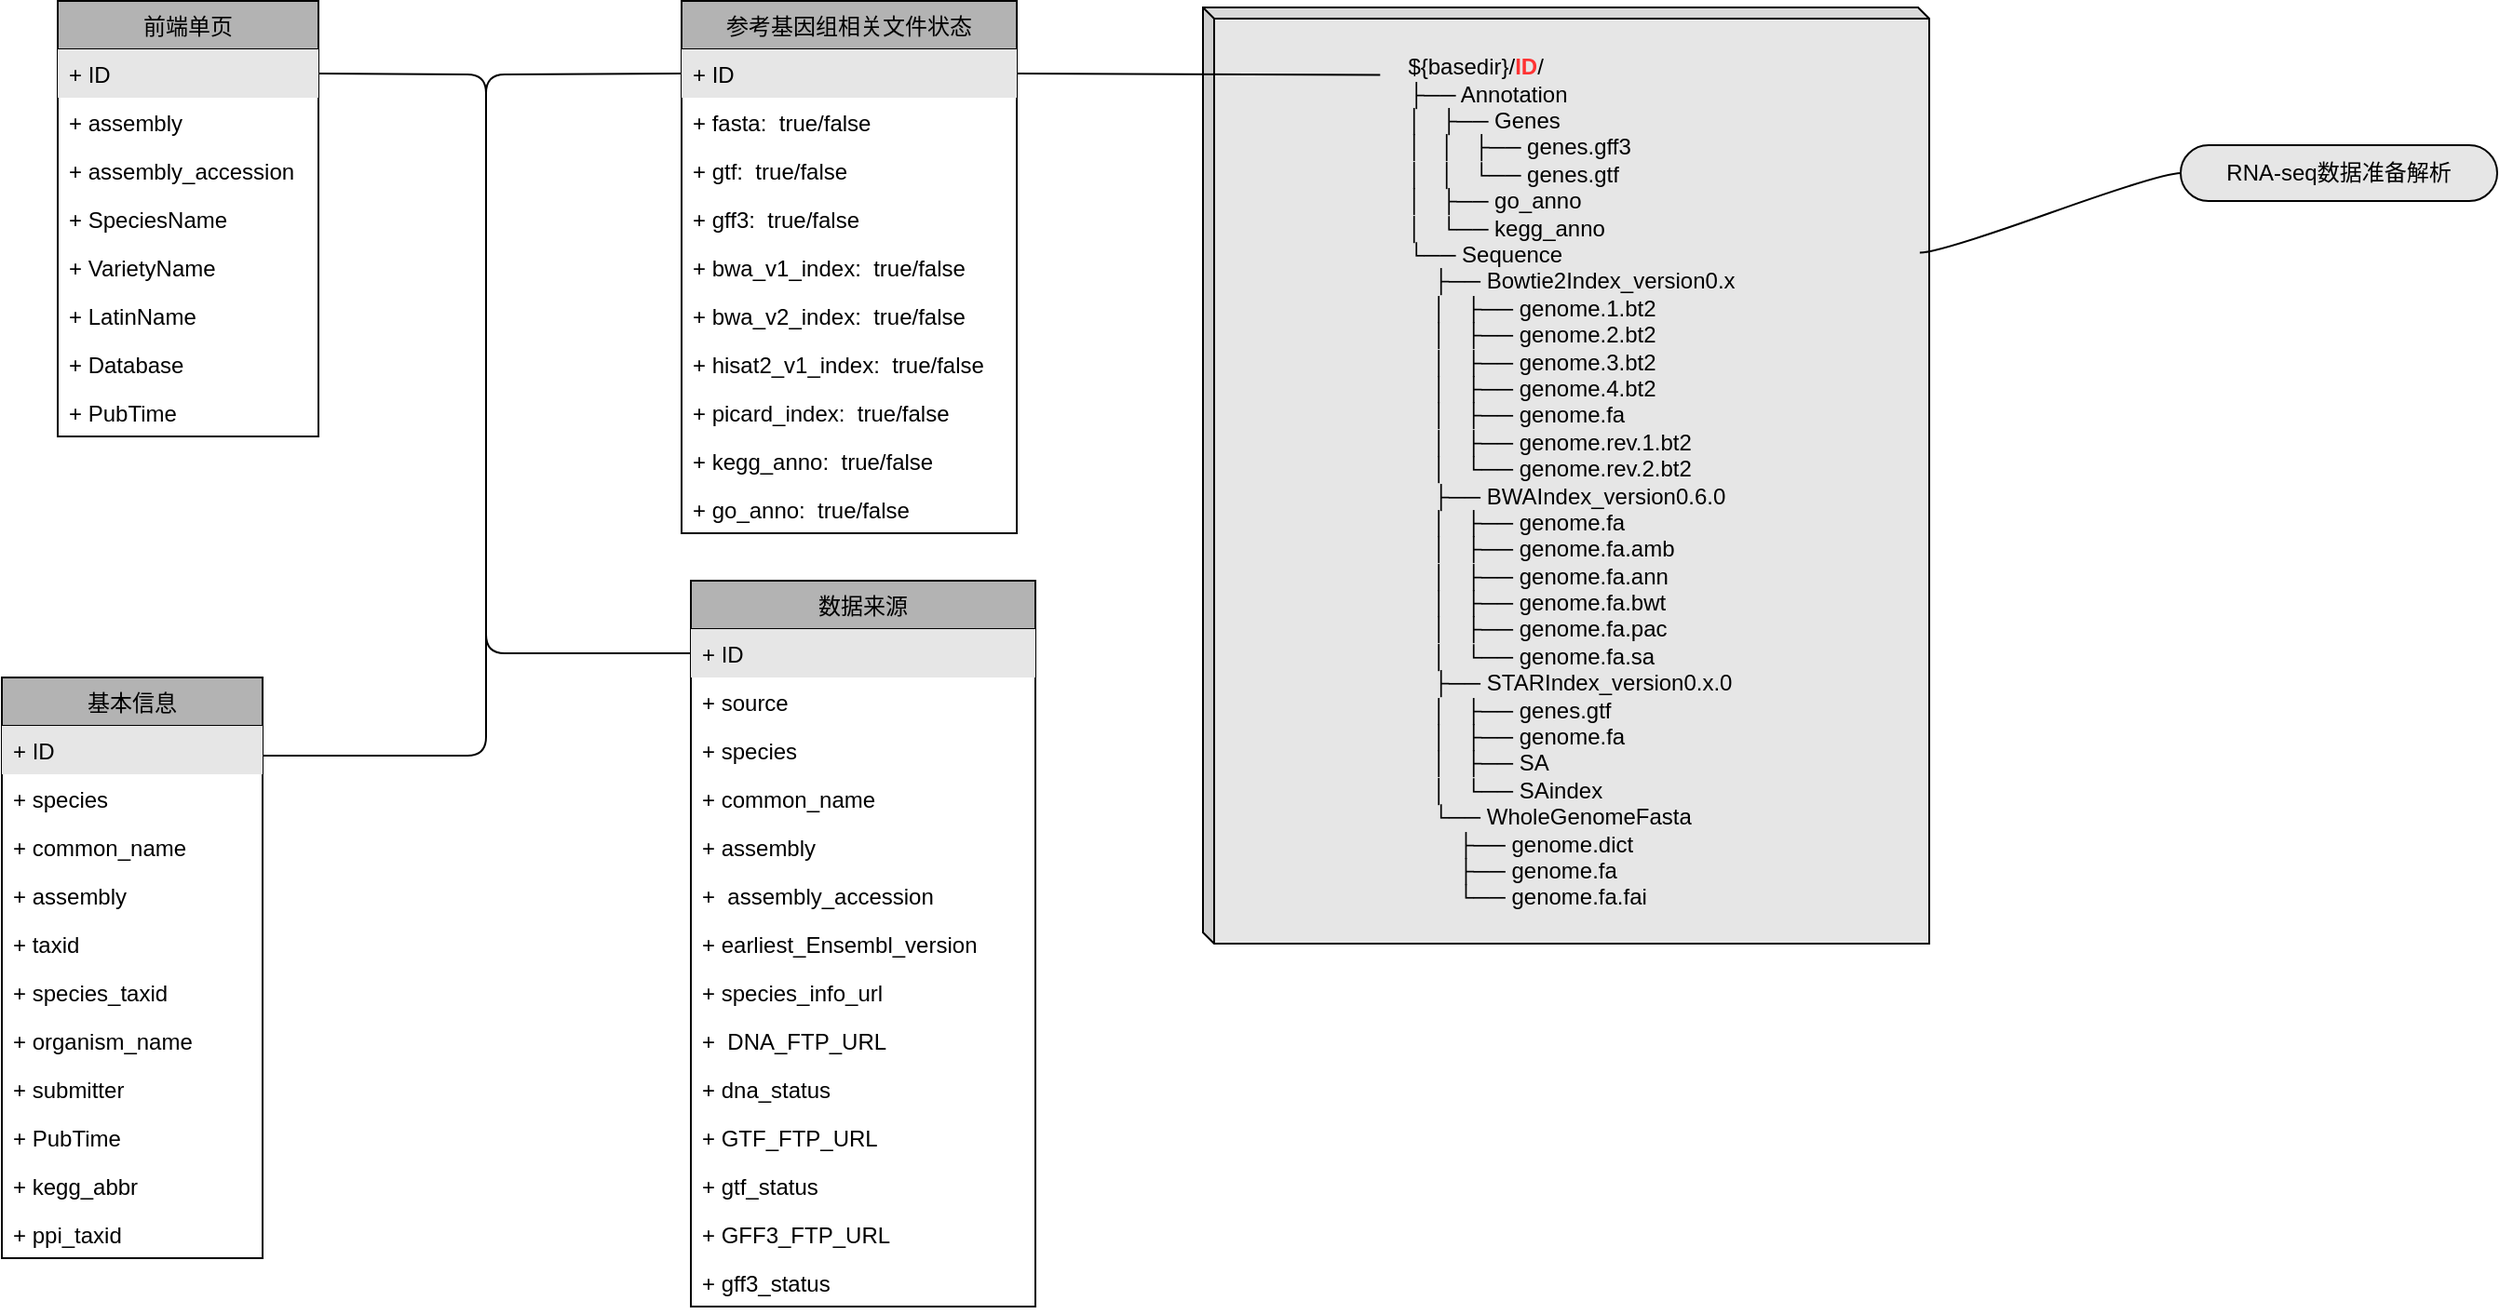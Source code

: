 <mxfile version="10.6.0" type="github"><diagram name="Page-1" id="e7e014a7-5840-1c2e-5031-d8a46d1fe8dd"><mxGraphModel dx="1394" dy="744" grid="1" gridSize="10" guides="1" tooltips="1" connect="1" arrows="1" fold="1" page="1" pageScale="1" pageWidth="1169" pageHeight="826" background="#ffffff" math="0" shadow="0"><root><mxCell id="0"/><mxCell id="1" parent="0"/><mxCell id="06fMgOSuVznjS3OfvBHH-41" value="前端单页" style="swimlane;fontStyle=0;childLayout=stackLayout;horizontal=1;startSize=26;fillColor=#B3B3B3;horizontalStack=0;resizeParent=1;resizeParentMax=0;resizeLast=0;collapsible=1;marginBottom=0;" parent="1" vertex="1"><mxGeometry x="60" y="114.5" width="140" height="234" as="geometry"/></mxCell><mxCell id="06fMgOSuVznjS3OfvBHH-42" value="+ ID" style="text;strokeColor=none;fillColor=#E6E6E6;align=left;verticalAlign=top;spacingLeft=4;spacingRight=4;overflow=hidden;rotatable=0;points=[[0,0.5],[1,0.5]];portConstraint=eastwest;" parent="06fMgOSuVznjS3OfvBHH-41" vertex="1"><mxGeometry y="26" width="140" height="26" as="geometry"/></mxCell><mxCell id="06fMgOSuVznjS3OfvBHH-43" value="+ assembly" style="text;strokeColor=none;fillColor=none;align=left;verticalAlign=top;spacingLeft=4;spacingRight=4;overflow=hidden;rotatable=0;points=[[0,0.5],[1,0.5]];portConstraint=eastwest;" parent="06fMgOSuVznjS3OfvBHH-41" vertex="1"><mxGeometry y="52" width="140" height="26" as="geometry"/></mxCell><mxCell id="06fMgOSuVznjS3OfvBHH-45" value="+ assembly_accession" style="text;strokeColor=none;fillColor=none;align=left;verticalAlign=top;spacingLeft=4;spacingRight=4;overflow=hidden;rotatable=0;points=[[0,0.5],[1,0.5]];portConstraint=eastwest;" parent="06fMgOSuVznjS3OfvBHH-41" vertex="1"><mxGeometry y="78" width="140" height="26" as="geometry"/></mxCell><mxCell id="06fMgOSuVznjS3OfvBHH-44" value="+ SpeciesName" style="text;strokeColor=none;fillColor=none;align=left;verticalAlign=top;spacingLeft=4;spacingRight=4;overflow=hidden;rotatable=0;points=[[0,0.5],[1,0.5]];portConstraint=eastwest;" parent="06fMgOSuVznjS3OfvBHH-41" vertex="1"><mxGeometry y="104" width="140" height="26" as="geometry"/></mxCell><mxCell id="06fMgOSuVznjS3OfvBHH-54" value="+ VarietyName" style="text;strokeColor=none;fillColor=none;align=left;verticalAlign=top;spacingLeft=4;spacingRight=4;overflow=hidden;rotatable=0;points=[[0,0.5],[1,0.5]];portConstraint=eastwest;" parent="06fMgOSuVznjS3OfvBHH-41" vertex="1"><mxGeometry y="130" width="140" height="26" as="geometry"/></mxCell><mxCell id="06fMgOSuVznjS3OfvBHH-55" value="+ LatinName" style="text;strokeColor=none;fillColor=none;align=left;verticalAlign=top;spacingLeft=4;spacingRight=4;overflow=hidden;rotatable=0;points=[[0,0.5],[1,0.5]];portConstraint=eastwest;" parent="06fMgOSuVznjS3OfvBHH-41" vertex="1"><mxGeometry y="156" width="140" height="26" as="geometry"/></mxCell><mxCell id="06fMgOSuVznjS3OfvBHH-56" value="+ Database" style="text;strokeColor=none;fillColor=none;align=left;verticalAlign=top;spacingLeft=4;spacingRight=4;overflow=hidden;rotatable=0;points=[[0,0.5],[1,0.5]];portConstraint=eastwest;" parent="06fMgOSuVznjS3OfvBHH-41" vertex="1"><mxGeometry y="182" width="140" height="26" as="geometry"/></mxCell><mxCell id="06fMgOSuVznjS3OfvBHH-57" value="+ PubTime" style="text;strokeColor=none;fillColor=none;align=left;verticalAlign=top;spacingLeft=4;spacingRight=4;overflow=hidden;rotatable=0;points=[[0,0.5],[1,0.5]];portConstraint=eastwest;" parent="06fMgOSuVznjS3OfvBHH-41" vertex="1"><mxGeometry y="208" width="140" height="26" as="geometry"/></mxCell><mxCell id="uV6CGyWIzyHNBIg6_wyK-13" value="数据来源" style="swimlane;fontStyle=0;childLayout=stackLayout;horizontal=1;startSize=26;fillColor=#B3B3B3;horizontalStack=0;resizeParent=1;resizeParentMax=0;resizeLast=0;collapsible=1;marginBottom=0;" vertex="1" parent="1"><mxGeometry x="400" y="426" width="185" height="390" as="geometry"/></mxCell><mxCell id="uV6CGyWIzyHNBIg6_wyK-14" value="+ ID" style="text;strokeColor=none;fillColor=#E6E6E6;align=left;verticalAlign=top;spacingLeft=4;spacingRight=4;overflow=hidden;rotatable=0;points=[[0,0.5],[1,0.5]];portConstraint=eastwest;" vertex="1" parent="uV6CGyWIzyHNBIg6_wyK-13"><mxGeometry y="26" width="185" height="26" as="geometry"/></mxCell><mxCell id="uV6CGyWIzyHNBIg6_wyK-15" value="+ source" style="text;strokeColor=none;fillColor=none;align=left;verticalAlign=top;spacingLeft=4;spacingRight=4;overflow=hidden;rotatable=0;points=[[0,0.5],[1,0.5]];portConstraint=eastwest;" vertex="1" parent="uV6CGyWIzyHNBIg6_wyK-13"><mxGeometry y="52" width="185" height="26" as="geometry"/></mxCell><mxCell id="uV6CGyWIzyHNBIg6_wyK-16" value="+ species" style="text;strokeColor=none;fillColor=none;align=left;verticalAlign=top;spacingLeft=4;spacingRight=4;overflow=hidden;rotatable=0;points=[[0,0.5],[1,0.5]];portConstraint=eastwest;" vertex="1" parent="uV6CGyWIzyHNBIg6_wyK-13"><mxGeometry y="78" width="185" height="26" as="geometry"/></mxCell><mxCell id="uV6CGyWIzyHNBIg6_wyK-17" value="+ common_name" style="text;strokeColor=none;fillColor=none;align=left;verticalAlign=top;spacingLeft=4;spacingRight=4;overflow=hidden;rotatable=0;points=[[0,0.5],[1,0.5]];portConstraint=eastwest;" vertex="1" parent="uV6CGyWIzyHNBIg6_wyK-13"><mxGeometry y="104" width="185" height="26" as="geometry"/></mxCell><mxCell id="uV6CGyWIzyHNBIg6_wyK-18" value="+ assembly" style="text;strokeColor=none;fillColor=none;align=left;verticalAlign=top;spacingLeft=4;spacingRight=4;overflow=hidden;rotatable=0;points=[[0,0.5],[1,0.5]];portConstraint=eastwest;" vertex="1" parent="uV6CGyWIzyHNBIg6_wyK-13"><mxGeometry y="130" width="185" height="26" as="geometry"/></mxCell><mxCell id="uV6CGyWIzyHNBIg6_wyK-19" value="+   assembly_accession" style="text;strokeColor=none;fillColor=none;align=left;verticalAlign=top;spacingLeft=4;spacingRight=4;overflow=hidden;rotatable=0;points=[[0,0.5],[1,0.5]];portConstraint=eastwest;" vertex="1" parent="uV6CGyWIzyHNBIg6_wyK-13"><mxGeometry y="156" width="185" height="26" as="geometry"/></mxCell><mxCell id="uV6CGyWIzyHNBIg6_wyK-20" value="+ earliest_Ensembl_version" style="text;strokeColor=none;fillColor=none;align=left;verticalAlign=top;spacingLeft=4;spacingRight=4;overflow=hidden;rotatable=0;points=[[0,0.5],[1,0.5]];portConstraint=eastwest;" vertex="1" parent="uV6CGyWIzyHNBIg6_wyK-13"><mxGeometry y="182" width="185" height="26" as="geometry"/></mxCell><mxCell id="uV6CGyWIzyHNBIg6_wyK-21" value="+ species_info_url" style="text;strokeColor=none;fillColor=none;align=left;verticalAlign=top;spacingLeft=4;spacingRight=4;overflow=hidden;rotatable=0;points=[[0,0.5],[1,0.5]];portConstraint=eastwest;" vertex="1" parent="uV6CGyWIzyHNBIg6_wyK-13"><mxGeometry y="208" width="185" height="26" as="geometry"/></mxCell><mxCell id="uV6CGyWIzyHNBIg6_wyK-26" value="+   DNA_FTP_URL" style="text;strokeColor=none;fillColor=none;align=left;verticalAlign=top;spacingLeft=4;spacingRight=4;overflow=hidden;rotatable=0;points=[[0,0.5],[1,0.5]];portConstraint=eastwest;" vertex="1" parent="uV6CGyWIzyHNBIg6_wyK-13"><mxGeometry y="234" width="185" height="26" as="geometry"/></mxCell><mxCell id="uV6CGyWIzyHNBIg6_wyK-27" value="+ dna_status" style="text;strokeColor=none;fillColor=none;align=left;verticalAlign=top;spacingLeft=4;spacingRight=4;overflow=hidden;rotatable=0;points=[[0,0.5],[1,0.5]];portConstraint=eastwest;" vertex="1" parent="uV6CGyWIzyHNBIg6_wyK-13"><mxGeometry y="260" width="185" height="26" as="geometry"/></mxCell><mxCell id="uV6CGyWIzyHNBIg6_wyK-28" value="+ GTF_FTP_URL" style="text;strokeColor=none;fillColor=none;align=left;verticalAlign=top;spacingLeft=4;spacingRight=4;overflow=hidden;rotatable=0;points=[[0,0.5],[1,0.5]];portConstraint=eastwest;" vertex="1" parent="uV6CGyWIzyHNBIg6_wyK-13"><mxGeometry y="286" width="185" height="26" as="geometry"/></mxCell><mxCell id="uV6CGyWIzyHNBIg6_wyK-29" value="+ gtf_status" style="text;strokeColor=none;fillColor=none;align=left;verticalAlign=top;spacingLeft=4;spacingRight=4;overflow=hidden;rotatable=0;points=[[0,0.5],[1,0.5]];portConstraint=eastwest;" vertex="1" parent="uV6CGyWIzyHNBIg6_wyK-13"><mxGeometry y="312" width="185" height="26" as="geometry"/></mxCell><mxCell id="uV6CGyWIzyHNBIg6_wyK-30" value="+ GFF3_FTP_URL" style="text;strokeColor=none;fillColor=none;align=left;verticalAlign=top;spacingLeft=4;spacingRight=4;overflow=hidden;rotatable=0;points=[[0,0.5],[1,0.5]];portConstraint=eastwest;" vertex="1" parent="uV6CGyWIzyHNBIg6_wyK-13"><mxGeometry y="338" width="185" height="26" as="geometry"/></mxCell><mxCell id="uV6CGyWIzyHNBIg6_wyK-31" value="+ gff3_status" style="text;strokeColor=none;fillColor=none;align=left;verticalAlign=top;spacingLeft=4;spacingRight=4;overflow=hidden;rotatable=0;points=[[0,0.5],[1,0.5]];portConstraint=eastwest;" vertex="1" parent="uV6CGyWIzyHNBIg6_wyK-13"><mxGeometry y="364" width="185" height="26" as="geometry"/></mxCell><mxCell id="uV6CGyWIzyHNBIg6_wyK-32" value="基本信息" style="swimlane;fontStyle=0;childLayout=stackLayout;horizontal=1;startSize=26;fillColor=#B3B3B3;horizontalStack=0;resizeParent=1;resizeParentMax=0;resizeLast=0;collapsible=1;marginBottom=0;" vertex="1" parent="1"><mxGeometry x="30" y="478" width="140" height="312" as="geometry"/></mxCell><mxCell id="uV6CGyWIzyHNBIg6_wyK-33" value="+ ID" style="text;strokeColor=none;fillColor=#E6E6E6;align=left;verticalAlign=top;spacingLeft=4;spacingRight=4;overflow=hidden;rotatable=0;points=[[0,0.5],[1,0.5]];portConstraint=eastwest;" vertex="1" parent="uV6CGyWIzyHNBIg6_wyK-32"><mxGeometry y="26" width="140" height="26" as="geometry"/></mxCell><mxCell id="uV6CGyWIzyHNBIg6_wyK-35" value="+ species" style="text;strokeColor=none;fillColor=none;align=left;verticalAlign=top;spacingLeft=4;spacingRight=4;overflow=hidden;rotatable=0;points=[[0,0.5],[1,0.5]];portConstraint=eastwest;" vertex="1" parent="uV6CGyWIzyHNBIg6_wyK-32"><mxGeometry y="52" width="140" height="26" as="geometry"/></mxCell><mxCell id="uV6CGyWIzyHNBIg6_wyK-36" value="+ common_name" style="text;strokeColor=none;fillColor=none;align=left;verticalAlign=top;spacingLeft=4;spacingRight=4;overflow=hidden;rotatable=0;points=[[0,0.5],[1,0.5]];portConstraint=eastwest;" vertex="1" parent="uV6CGyWIzyHNBIg6_wyK-32"><mxGeometry y="78" width="140" height="26" as="geometry"/></mxCell><mxCell id="uV6CGyWIzyHNBIg6_wyK-37" value="+ assembly" style="text;strokeColor=none;fillColor=none;align=left;verticalAlign=top;spacingLeft=4;spacingRight=4;overflow=hidden;rotatable=0;points=[[0,0.5],[1,0.5]];portConstraint=eastwest;" vertex="1" parent="uV6CGyWIzyHNBIg6_wyK-32"><mxGeometry y="104" width="140" height="26" as="geometry"/></mxCell><mxCell id="uV6CGyWIzyHNBIg6_wyK-48" value="+ taxid" style="text;strokeColor=none;fillColor=none;align=left;verticalAlign=top;spacingLeft=4;spacingRight=4;overflow=hidden;rotatable=0;points=[[0,0.5],[1,0.5]];portConstraint=eastwest;" vertex="1" parent="uV6CGyWIzyHNBIg6_wyK-32"><mxGeometry y="130" width="140" height="26" as="geometry"/></mxCell><mxCell id="uV6CGyWIzyHNBIg6_wyK-49" value="+ species_taxid" style="text;strokeColor=none;fillColor=none;align=left;verticalAlign=top;spacingLeft=4;spacingRight=4;overflow=hidden;rotatable=0;points=[[0,0.5],[1,0.5]];portConstraint=eastwest;" vertex="1" parent="uV6CGyWIzyHNBIg6_wyK-32"><mxGeometry y="156" width="140" height="26" as="geometry"/></mxCell><mxCell id="uV6CGyWIzyHNBIg6_wyK-50" value="+ organism_name" style="text;strokeColor=none;fillColor=none;align=left;verticalAlign=top;spacingLeft=4;spacingRight=4;overflow=hidden;rotatable=0;points=[[0,0.5],[1,0.5]];portConstraint=eastwest;" vertex="1" parent="uV6CGyWIzyHNBIg6_wyK-32"><mxGeometry y="182" width="140" height="26" as="geometry"/></mxCell><mxCell id="uV6CGyWIzyHNBIg6_wyK-51" value="+ submitter" style="text;strokeColor=none;fillColor=none;align=left;verticalAlign=top;spacingLeft=4;spacingRight=4;overflow=hidden;rotatable=0;points=[[0,0.5],[1,0.5]];portConstraint=eastwest;" vertex="1" parent="uV6CGyWIzyHNBIg6_wyK-32"><mxGeometry y="208" width="140" height="26" as="geometry"/></mxCell><mxCell id="uV6CGyWIzyHNBIg6_wyK-52" value="+ PubTime" style="text;strokeColor=none;fillColor=none;align=left;verticalAlign=top;spacingLeft=4;spacingRight=4;overflow=hidden;rotatable=0;points=[[0,0.5],[1,0.5]];portConstraint=eastwest;" vertex="1" parent="uV6CGyWIzyHNBIg6_wyK-32"><mxGeometry y="234" width="140" height="26" as="geometry"/></mxCell><mxCell id="uV6CGyWIzyHNBIg6_wyK-67" value="+ kegg_abbr" style="text;strokeColor=none;fillColor=none;align=left;verticalAlign=top;spacingLeft=4;spacingRight=4;overflow=hidden;rotatable=0;points=[[0,0.5],[1,0.5]];portConstraint=eastwest;" vertex="1" parent="uV6CGyWIzyHNBIg6_wyK-32"><mxGeometry y="260" width="140" height="26" as="geometry"/></mxCell><mxCell id="uV6CGyWIzyHNBIg6_wyK-68" value="+ ppi_taxid" style="text;strokeColor=none;fillColor=none;align=left;verticalAlign=top;spacingLeft=4;spacingRight=4;overflow=hidden;rotatable=0;points=[[0,0.5],[1,0.5]];portConstraint=eastwest;" vertex="1" parent="uV6CGyWIzyHNBIg6_wyK-32"><mxGeometry y="286" width="140" height="26" as="geometry"/></mxCell><mxCell id="06fMgOSuVznjS3OfvBHH-46" value="参考基因组相关文件状态" style="swimlane;fontStyle=0;childLayout=stackLayout;horizontal=1;startSize=26;fillColor=#B3B3B3;horizontalStack=0;resizeParent=1;resizeParentMax=0;resizeLast=0;collapsible=1;marginBottom=0;" parent="1" vertex="1"><mxGeometry x="395" y="114.5" width="180" height="286" as="geometry"/></mxCell><mxCell id="06fMgOSuVznjS3OfvBHH-47" value="+ ID" style="text;strokeColor=none;fillColor=#E6E6E6;align=left;verticalAlign=top;spacingLeft=4;spacingRight=4;overflow=hidden;rotatable=0;points=[[0,0.5],[1,0.5]];portConstraint=eastwest;" parent="06fMgOSuVznjS3OfvBHH-46" vertex="1"><mxGeometry y="26" width="180" height="26" as="geometry"/></mxCell><mxCell id="06fMgOSuVznjS3OfvBHH-48" value="+ fasta:  true/false" style="text;strokeColor=none;fillColor=none;align=left;verticalAlign=top;spacingLeft=4;spacingRight=4;overflow=hidden;rotatable=0;points=[[0,0.5],[1,0.5]];portConstraint=eastwest;" parent="06fMgOSuVznjS3OfvBHH-46" vertex="1"><mxGeometry y="52" width="180" height="26" as="geometry"/></mxCell><mxCell id="06fMgOSuVznjS3OfvBHH-49" value="+ gtf:  true/false" style="text;strokeColor=none;fillColor=none;align=left;verticalAlign=top;spacingLeft=4;spacingRight=4;overflow=hidden;rotatable=0;points=[[0,0.5],[1,0.5]];portConstraint=eastwest;" parent="06fMgOSuVznjS3OfvBHH-46" vertex="1"><mxGeometry y="78" width="180" height="26" as="geometry"/></mxCell><mxCell id="06fMgOSuVznjS3OfvBHH-50" value="+ gff3:  true/false" style="text;strokeColor=none;fillColor=none;align=left;verticalAlign=top;spacingLeft=4;spacingRight=4;overflow=hidden;rotatable=0;points=[[0,0.5],[1,0.5]];portConstraint=eastwest;" parent="06fMgOSuVznjS3OfvBHH-46" vertex="1"><mxGeometry y="104" width="180" height="26" as="geometry"/></mxCell><mxCell id="uV6CGyWIzyHNBIg6_wyK-1" value="+ bwa_v1_index:  true/false" style="text;strokeColor=none;fillColor=none;align=left;verticalAlign=top;spacingLeft=4;spacingRight=4;overflow=hidden;rotatable=0;points=[[0,0.5],[1,0.5]];portConstraint=eastwest;" vertex="1" parent="06fMgOSuVznjS3OfvBHH-46"><mxGeometry y="130" width="180" height="26" as="geometry"/></mxCell><mxCell id="uV6CGyWIzyHNBIg6_wyK-2" value="+ bwa_v2_index:  true/false" style="text;strokeColor=none;fillColor=none;align=left;verticalAlign=top;spacingLeft=4;spacingRight=4;overflow=hidden;rotatable=0;points=[[0,0.5],[1,0.5]];portConstraint=eastwest;" vertex="1" parent="06fMgOSuVznjS3OfvBHH-46"><mxGeometry y="156" width="180" height="26" as="geometry"/></mxCell><mxCell id="uV6CGyWIzyHNBIg6_wyK-3" value="+ hisat2_v1_index:  true/false" style="text;strokeColor=none;fillColor=none;align=left;verticalAlign=top;spacingLeft=4;spacingRight=4;overflow=hidden;rotatable=0;points=[[0,0.5],[1,0.5]];portConstraint=eastwest;" vertex="1" parent="06fMgOSuVznjS3OfvBHH-46"><mxGeometry y="182" width="180" height="26" as="geometry"/></mxCell><mxCell id="uV6CGyWIzyHNBIg6_wyK-4" value="+ picard_index:  true/false" style="text;strokeColor=none;fillColor=none;align=left;verticalAlign=top;spacingLeft=4;spacingRight=4;overflow=hidden;rotatable=0;points=[[0,0.5],[1,0.5]];portConstraint=eastwest;" vertex="1" parent="06fMgOSuVznjS3OfvBHH-46"><mxGeometry y="208" width="180" height="26" as="geometry"/></mxCell><mxCell id="uV6CGyWIzyHNBIg6_wyK-5" value="+ kegg_anno:  true/false" style="text;strokeColor=none;fillColor=none;align=left;verticalAlign=top;spacingLeft=4;spacingRight=4;overflow=hidden;rotatable=0;points=[[0,0.5],[1,0.5]];portConstraint=eastwest;" vertex="1" parent="06fMgOSuVznjS3OfvBHH-46"><mxGeometry y="234" width="180" height="26" as="geometry"/></mxCell><mxCell id="uV6CGyWIzyHNBIg6_wyK-6" value="+ go_anno:  true/false" style="text;strokeColor=none;fillColor=none;align=left;verticalAlign=top;spacingLeft=4;spacingRight=4;overflow=hidden;rotatable=0;points=[[0,0.5],[1,0.5]];portConstraint=eastwest;" vertex="1" parent="06fMgOSuVznjS3OfvBHH-46"><mxGeometry y="260" width="180" height="26" as="geometry"/></mxCell><mxCell id="uV6CGyWIzyHNBIg6_wyK-9" value="&lt;blockquote&gt;&lt;blockquote&gt;&lt;div align=&quot;left&quot;&gt;${basedir}/&lt;font color=&quot;#FF3333&quot;&gt;&lt;b&gt;ID&lt;/b&gt;&lt;font color=&quot;#000000&quot;&gt;/&lt;/font&gt;&lt;/font&gt;&lt;br&gt;├── Annotation&lt;br&gt;│&amp;nbsp;&amp;nbsp; ├── Genes&lt;br&gt;│&amp;nbsp;&amp;nbsp; │&amp;nbsp;&amp;nbsp; ├── genes.gff3&lt;br&gt;│&amp;nbsp;&amp;nbsp; │&amp;nbsp;&amp;nbsp; └── genes.gtf&lt;br&gt;│&amp;nbsp;&amp;nbsp; ├── go_anno&lt;br&gt;│&amp;nbsp;&amp;nbsp; └── kegg_anno&lt;br&gt;└── Sequence&lt;br&gt;&amp;nbsp;&amp;nbsp;&amp;nbsp; ├── Bowtie2Index_version0.x&lt;br&gt;&amp;nbsp;&amp;nbsp;&amp;nbsp; │&amp;nbsp;&amp;nbsp; ├── genome.1.bt2&lt;br&gt;&amp;nbsp;&amp;nbsp;&amp;nbsp; │&amp;nbsp;&amp;nbsp; ├── genome.2.bt2&lt;br&gt;&amp;nbsp;&amp;nbsp;&amp;nbsp; │&amp;nbsp;&amp;nbsp; ├── genome.3.bt2&lt;br&gt;&amp;nbsp;&amp;nbsp;&amp;nbsp; │&amp;nbsp;&amp;nbsp; ├── genome.4.bt2&lt;br&gt;&amp;nbsp;&amp;nbsp;&amp;nbsp; │&amp;nbsp;&amp;nbsp; ├── genome.fa&lt;br&gt;&amp;nbsp;&amp;nbsp;&amp;nbsp; │&amp;nbsp;&amp;nbsp; ├── genome.rev.1.bt2&lt;br&gt;&amp;nbsp;&amp;nbsp;&amp;nbsp; │&amp;nbsp;&amp;nbsp; └── genome.rev.2.bt2&lt;br&gt;&amp;nbsp;&amp;nbsp;&amp;nbsp; ├── BWAIndex_version0.6.0&lt;br&gt;&amp;nbsp;&amp;nbsp;&amp;nbsp; │&amp;nbsp;&amp;nbsp; ├── genome.fa&lt;br&gt;&amp;nbsp;&amp;nbsp;&amp;nbsp; │&amp;nbsp;&amp;nbsp; ├── genome.fa.amb&lt;br&gt;&amp;nbsp;&amp;nbsp;&amp;nbsp; │&amp;nbsp;&amp;nbsp; ├── genome.fa.ann&lt;br&gt;&amp;nbsp;&amp;nbsp;&amp;nbsp; │&amp;nbsp;&amp;nbsp; ├── genome.fa.bwt&lt;br&gt;&amp;nbsp;&amp;nbsp;&amp;nbsp; │&amp;nbsp;&amp;nbsp; ├── genome.fa.pac&lt;br&gt;&amp;nbsp;&amp;nbsp;&amp;nbsp; │&amp;nbsp;&amp;nbsp; └── genome.fa.sa&lt;br&gt;&amp;nbsp;&amp;nbsp;&amp;nbsp; ├── STARIndex_version0.x.0&lt;br&gt;&amp;nbsp;&amp;nbsp;&amp;nbsp; │&amp;nbsp;&amp;nbsp; ├── genes.gtf&lt;br&gt;&amp;nbsp;&amp;nbsp;&amp;nbsp; │&amp;nbsp;&amp;nbsp; ├── genome.fa&lt;br&gt;&amp;nbsp;&amp;nbsp;&amp;nbsp; │&amp;nbsp;&amp;nbsp; ├── SA&lt;br&gt;&amp;nbsp;&amp;nbsp;&amp;nbsp; │&amp;nbsp;&amp;nbsp; └── SAindex&lt;br&gt;&amp;nbsp;&amp;nbsp;&amp;nbsp; └── WholeGenomeFasta&lt;br&gt;&amp;nbsp;&amp;nbsp;&amp;nbsp;&amp;nbsp;&amp;nbsp;&amp;nbsp;&amp;nbsp; ├── genome.dict&lt;br&gt;&amp;nbsp;&amp;nbsp;&amp;nbsp;&amp;nbsp;&amp;nbsp;&amp;nbsp;&amp;nbsp; ├── genome.fa&lt;br&gt;&amp;nbsp;&amp;nbsp;&amp;nbsp;&amp;nbsp;&amp;nbsp;&amp;nbsp;&amp;nbsp; └── genome.fa.fai&lt;br&gt;&lt;/div&gt;&lt;/blockquote&gt;&lt;/blockquote&gt;" style="shape=cube;whiteSpace=wrap;html=1;boundedLbl=1;backgroundOutline=1;darkOpacity=0.05;darkOpacity2=0.1;fillColor=#E6E6E6;size=6;" vertex="1" parent="1"><mxGeometry x="675" y="118" width="390" height="503" as="geometry"/></mxCell><mxCell id="uV6CGyWIzyHNBIg6_wyK-60" value="" style="endArrow=none;html=1;entryX=1;entryY=0.5;entryDx=0;entryDy=0;exitX=0;exitY=0.5;exitDx=0;exitDy=0;" edge="1" parent="1" source="uV6CGyWIzyHNBIg6_wyK-14" target="06fMgOSuVznjS3OfvBHH-42"><mxGeometry width="50" height="50" relative="1" as="geometry"><mxPoint x="395" y="460" as="sourcePoint"/><mxPoint x="80" y="840" as="targetPoint"/><Array as="points"><mxPoint x="290" y="465"/><mxPoint x="290" y="154"/></Array></mxGeometry></mxCell><mxCell id="uV6CGyWIzyHNBIg6_wyK-61" value="" style="endArrow=none;html=1;exitX=0;exitY=0.5;exitDx=0;exitDy=0;" edge="1" parent="1" source="06fMgOSuVznjS3OfvBHH-47"><mxGeometry width="50" height="50" relative="1" as="geometry"><mxPoint x="30" y="890" as="sourcePoint"/><mxPoint x="170" y="520" as="targetPoint"/><Array as="points"><mxPoint x="290" y="154"/><mxPoint x="290" y="520"/></Array></mxGeometry></mxCell><mxCell id="uV6CGyWIzyHNBIg6_wyK-62" value="" style="endArrow=none;html=1;entryX=1;entryY=0.5;entryDx=0;entryDy=0;exitX=0.244;exitY=0.072;exitDx=0;exitDy=0;exitPerimeter=0;" edge="1" parent="1" source="uV6CGyWIzyHNBIg6_wyK-9" target="06fMgOSuVznjS3OfvBHH-47"><mxGeometry width="50" height="50" relative="1" as="geometry"><mxPoint x="30" y="890" as="sourcePoint"/><mxPoint x="580" y="150" as="targetPoint"/></mxGeometry></mxCell><UserObject label="RNA-seq数据准备解析" link="https://github.com/lidanqing123/drawio.picture/blob/master/%E6%96%B0RNA-seq%E6%95%B0%E6%8D%AE%E5%87%86%E5%A4%87%E8%A7%A3%E6%9E%90.pdf" id="uV6CGyWIzyHNBIg6_wyK-65"><mxCell style="whiteSpace=wrap;html=1;rounded=1;arcSize=50;align=center;verticalAlign=middle;container=1;recursiveResize=0;strokeWidth=1;autosize=1;spacing=4;treeFolding=1;fillColor=#E6E6E6;" vertex="1" parent="1"><mxGeometry x="1200" y="192" width="170" height="30" as="geometry"/></mxCell></UserObject><mxCell id="uV6CGyWIzyHNBIg6_wyK-66" value="" style="edgeStyle=entityRelationEdgeStyle;startArrow=none;endArrow=none;segment=10;curved=1;exitX=0.987;exitY=0.262;exitDx=0;exitDy=0;exitPerimeter=0;" edge="1" target="uV6CGyWIzyHNBIg6_wyK-65" parent="1" source="uV6CGyWIzyHNBIg6_wyK-9"><mxGeometry relative="1" as="geometry"><mxPoint x="1060" y="234" as="sourcePoint"/></mxGeometry></mxCell></root></mxGraphModel></diagram></mxfile>